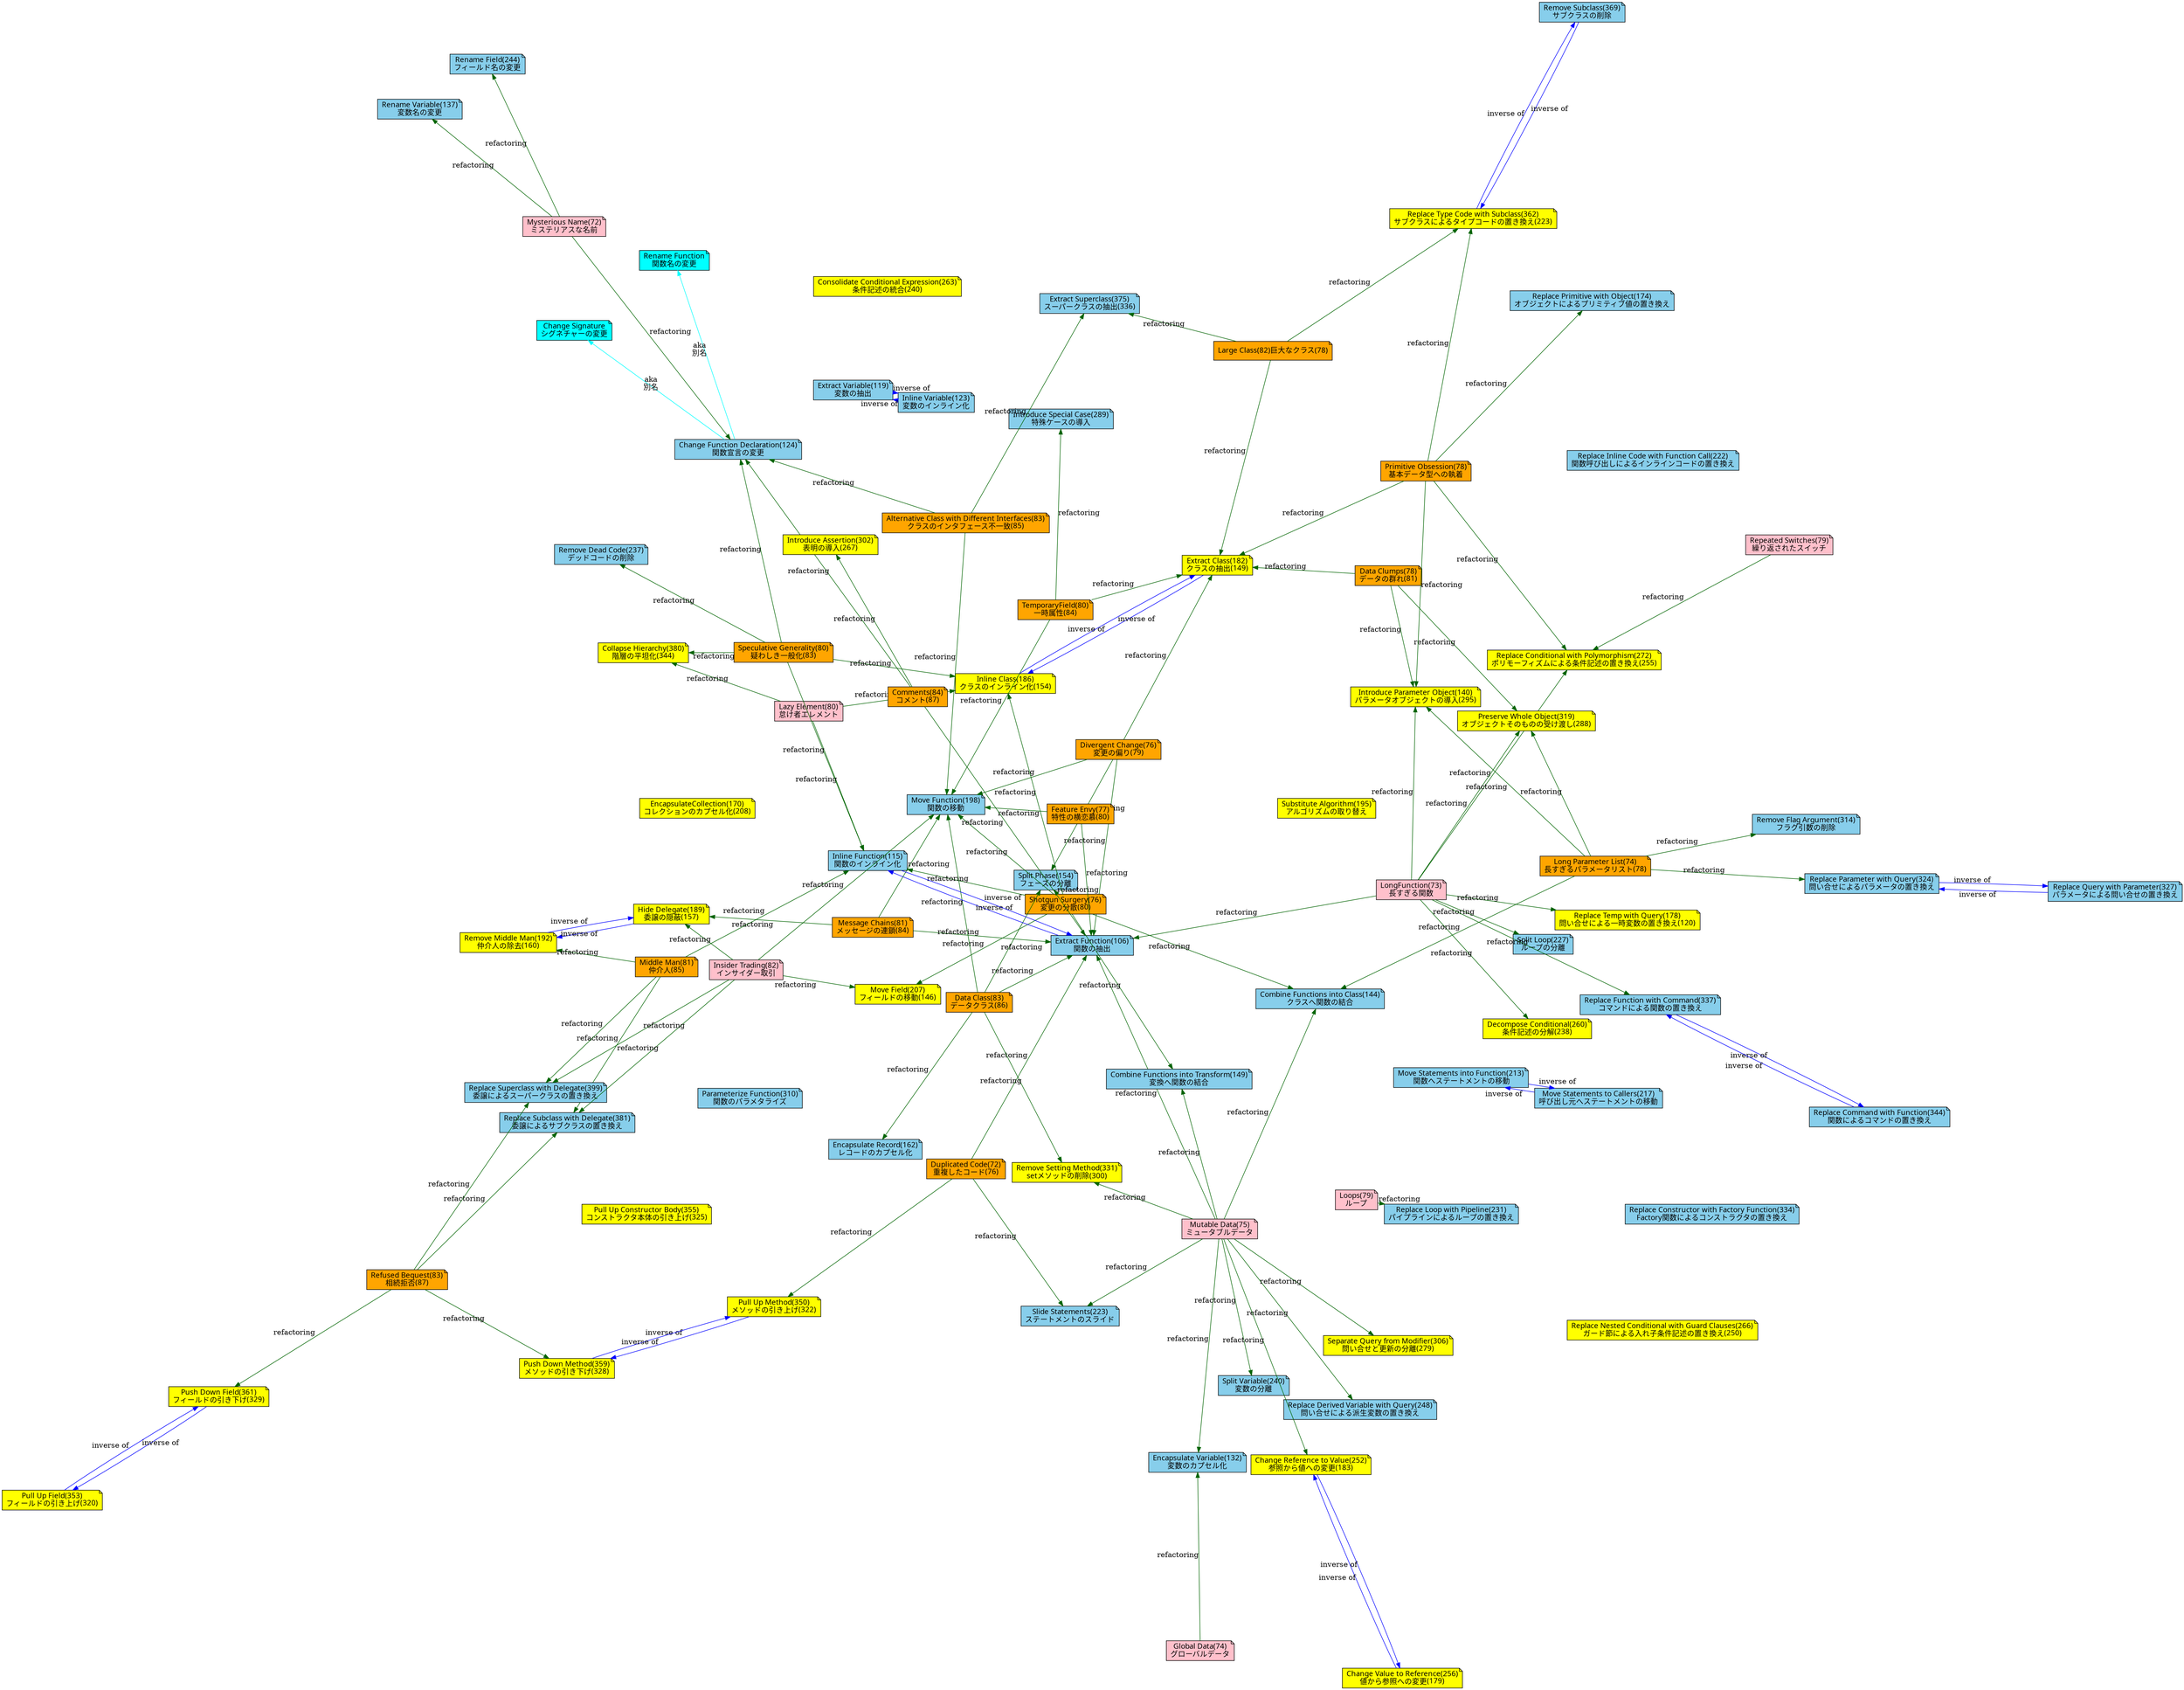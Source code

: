 digraph Refactoring2ndEdition {
    graph [
        charset="UTF-8";
        //layout=neato; overlap = false; splines = true;
        //layout=circo;
        layout=fdp;
        //layout=twopi; overlap = false; splines = true;
        //layout=dot; rankdir=LR;
    ];

    node [
        shape="note",
        style="filled",
        fillcolor="red",
        fontname="MS UI Gothic"
    ];

    /* -------------------- */
    /* 2nd Edition */
    //subgraph cluster_2Smell {
        //label="2nd Edition Bad Smells";
        // 2nd Bad Smell
        // 2nd P.72
        MysteriousName[label="Mysterious Name(72)\nミステリアスな名前", fillcolor="pink"];
        DuplicatedCode[label="Duplicated Code(72)\n重複したコード(76)", fillcolor="orange"];
        // 2nd P.73
        LongFunction[label="LongFunction(73)\n長すぎる関数", fillcolor="pink"];
        // 2nd P.74
        LongParameterList[label="Long Parameter List(74)\n長すぎるパラメータリスト(78)", fillcolor="orange"];
        GlobalData[label="Global Data(74)\nグローバルデータ", fillcolor="pink"];
        // 2nd P.75
        MutableData[label="Mutable Data(75)\nミュータブルデータ", fillcolor="pink"];
        // 2nd P.76
        DivergentChange[label="Divergent Change(76)\n変更の偏り(79)", fillcolor="orange"];
        ShotgunSurgery[label="Shotgun Surgery(76)\n変更の分散(80)", fillcolor="orange"];
        // 2nd P.77
        FeatureEnvy[label="Feature Envy(77)\n特性の横恋慕(80)", fillcolor="orange"];
        // 2nd P.78
        DataClumps[label="Data Clumps(78)\nデータの群れ(81)", fillcolor="orange"];
        PrimitiveObsession[label="Primitive Obsession(78)\n基本データ型への執着", fillcolor="orange"];
        // 2nd P.79
        RepeatedSwitches[label="Repeated Switches(79)\n繰り返されたスイッチ", fillcolor="pink"];
        Loops[label="Loops(79)\nループ", fillcolor="pink"];
        // 2nd P.80
        LazyElement[label="Lazy Element(80)\n怠け者エレメント", fillcolor="pink"];
        SpeculativeGenerality[label="Speculative Generality(80)\n疑わしき一般化(83)", fillcolor="orange"];
        TemporaryField[label="TemporaryField(80)\n一時属性(84)", fillcolor="orange"];
        // 2nd P.81
        MessageChains[label="Message Chains(81)\nメッセージの連鎖(84)", fillcolor="orange"];
        MiddleMan[label="Middle Man(81)\n仲介人(85)", fillcolor="orange"];
        // 2nd P.82
        InsiderTrading[label="Insider Trading(82)\nインサイダー取引", fillcolor="pink"];
        LargeClass[label="Large Class(82)\巨大なクラス(78)", fillcolor="orange"];
        // 2nd P.83
        AlternativeClasswithDifferentInterfaces[label="Alternative Class with Different Interfaces(83)\nクラスのインタフェース不一致(85)" fillcolor="orange"];
        DataClass[label="Data Class(83)\nデータクラス(86)", fillcolor="orange"];
        RefusedBequest[label="Refused Bequest(83)\n相続拒否(87)", fillcolor="orange"];
        // 2nd P.84
        Comments[label="Comments(84)\nコメント(87)", fillcolor="orange"];
    //}

    //subgraph cluster_2ndCatalog {
        //label="2nd Edition Refactoring Catalog";
        // 2nd Chapter 6 : A First Set of Refactorings
        // 2nd P.106
        ExtractFunction [label="Extract Function(106)\n関数の抽出", fillcolor="skyblue"];
        // 2nd P.115
        InlineFunction [label="Inline Function(115)\n関数のインライン化", fillcolor="skyblue"];
        // 2nd P.119
        ExtractVariable [label="Extract Variable(119)\n変数の抽出", fillcolor="skyblue"];
        // 2nd P.123
        InlineVariable [label="Inline Variable(123)\n変数のインライン化", fillcolor="skyblue"];
        // 2nd P.124
        ChangeFunctionDeclaration [label="Change Function Declaration(124)\n関数宣言の変更", URL="https://refactoring.com/catalog/changeFunctionDeclaration.html", fillcolor="skyblue"];
        RenameFunction [label="Rename Function\n関数名の変更", fillcolor="cyan"];
        ChangeSignature [label="Change Signature\nシグネチャーの変更", fillcolor="cyan"];
        // 2nd P.132
        EncapsulateVariable [label="Encapsulate Variable(132)\n変数のカプセル化", fillcolor="skyblue"];
        // 2nd P.137
        RenameVariable [label="Rename Variable(137)\n変数名の変更", fillcolor="skyblue"];
        // 2nd P.140
        IntroduceParameterObject [label="Introduce Parameter Object(140)\nパラメータオブジェクトの導入(295)", fillcolor="yellow"];
        // 2nd P.144
        CombineFunctionsintoClass [label="Combine Functions into Class(144)\nクラスへ関数の結合", fillcolor="skyblue"];
        // 2nd P.149
        CombineFunctionsintoTransform [label="Combine Functions into Transform(149)\n変換へ関数の結合", fillcolor="skyblue"];
        // 2nd P.154
        SplitPhase [label="Split Phase(154)\nフェーズの分離", fillcolor="skyblue"];

        // 2nd Chapter 7 : Encapsulation
        // 2nd P.162
        EncapsulateRecord [label="Encapsulate Record(162)\nレコードのカプセル化", fillcolor="skyblue"];
        // 2nd P.170
        EncapsulateCollection [label="EncapsulateCollection(170)\nコレクションのカプセル化(208)", fillcolor="yellow"];
        // 2nd P.174
        ReplacePrimitivewithObject [label="Replace Primitive with Object(174)\nオブジェクトによるプリミティブ値の置き換え", fillcolor="skyblue"];
        // 2nd P.178
        ReplaceTempwithQuery [label="Replace Temp with Query(178)\n問い合せによる一時変数の置き換え(120)", fillcolor="yellow"];
        // 2nd P.182
        ExtractClass [label="Extract Class(182)\nクラスの抽出(149)", fillcolor="yellow"];
        // 2nd P.186
        InlineClass [label="Inline Class(186)\nクラスのインライン化(154)", fillcolor="yellow"];
        // 2nd P.189
        HideDelegate [label="Hide Delegate(189)\n委譲の隠蔽(157)", fillcolor="yellow"];
        // 2nd P.192
        RemoveMiddleMan [label="Remove Middle Man(192)\n仲介人の除去(160)", fillcolor="yellow"];
        // 2nd P.195
        SubstituteAlgorithm [label="Substitute Algorithm(195)\nアルゴリズムの取り替え", fillcolor="yellow"];

        // 2nd Chapter 8 : Moving Features
        // 2nd P.198
        MoveFunction [label="Move Function(198)\n関数の移動", fillcolor="skyblue"];
        // 2nd P.207
        MoveField [label="Move Field(207)\nフィールドの移動(146)", fillcolor="yellow"];
        // 2nd P.213
        MoveStatementsintoFunction [label="Move Statements into Function(213)\n 関数へステートメントの移動", fillcolor="skyblue"];
        MoveStatementsintoFunction -> MoveStatementstoCallers [label="inverse of", color="blue"];
        // 2nd P.217
        MoveStatementstoCallers [label="Move Statements to Callers(217)\n呼び出し元へステートメントの移動", fillcolor="skyblue"];
        MoveStatementstoCallers -> MoveStatementsintoFunction [label="inverse of", color="blue"];
        // 2nd P.222
        ReplaceInlineCodewithFunctionCall [label="Replace Inline Code with Function Call(222)\n関数呼び出しによるインラインコードの置き換え", fillcolor="skyblue"];
        // 2nd P.223
        SlideStatements [label="Slide Statements(223)\nステートメントのスライド", fillcolor="skyblue"];
        // 2nd P.227
        SplitLoop [label="Split Loop(227)\nループの分離", fillcolor="skyblue"];
        // 2nd P.231
        ReplaceLoopwithPipeline [label="Replace Loop with Pipeline(231)\nパイプラインによるループの置き換え", fillcolor="skyblue"];
        // 2nd P.237
        RemoveDeadCode [label="Remove Dead Code(237)\nデッドコードの削除", fillcolor="skyblue"];

        // 2nd Chapter 9 : Organizing Data
        // 2nd P.240
        SplitVariable [label="Split Variable(240)\n変数の分離", fillcolor="skyblue"];
        // 2nd P.244
        RenameField [label="Rename Field(244)\nフィールド名の変更", fillcolor="skyblue"];
        // 2nd P.248
        ReplaceDerivedVariablewithQuery [label="Replace Derived Variable with Query(248)\n問い合せによる派生変数の置き換え", fillcolor="skyblue"];
        // 2nd P.252
        ChangeReferencetoValue [label="Change Reference to Value(252)\n参照から値への変更(183)", fillcolor="yellow"];
        ChangeReferencetoValue -> ChangeValuetoReference [label="inverse of", color="blue"];
        // 2nd P.256
        ChangeValuetoReference [label="Change Value to Reference(256)\n値から参照への変更(179)", fillcolor="yellow"];
        ChangeValuetoReference -> ChangeReferencetoValue [label="inverse of", color="blue"];

        // 2nd Chapter 10 : Simplifying Conditional Logic
        // 2nd P.260
        DecomposeConditional [label="Decompose Conditional(260)\n条件記述の分解(238)", fillcolor="yellow"];
        // 2nd P.263
        ConsolidateConditionalExpression [label="Consolidate Conditional Expression(263)\n条件記述の統合(240)", fillcolor="yellow"];
        // 2nd P.266
        ReplaceNestedConditionalwithGuardClauses [label="Replace Nested Conditional with Guard Clauses(266)\nガード節による入れ子条件記述の置き換え(250)", fillcolor="yellow"];
        // 2nd P.272
        ReplaceConditionalwithPolymorphism [label="Replace Conditional with Polymorphism(272)\nポリモーフィズムによる条件記述の置き換え(255)", fillcolor="yellow"];
        // 2nd P.289
        IntroduceSpecialCase [label="Introduce Special Case(289)\n特殊ケースの導入", fillcolor="skyblue"];
        // 2nd P.302
        IntroduceAssertion [label="Introduce Assertion(302)\n表明の導入(267)", fillcolor="yellow"];

        // 2nd Chapter 11 : Refactoring APIs
        // 2nd P.306
        SeparateQueryfromModifier [label="Separate Query from Modifier(306)\n問い合せと更新の分離(279)", fillcolor="yellow"];
        // 2nd P.310
        ParameterizeFunction [label="Parameterize Function(310)\n関数のパラメタライズ", fillcolor="skyblue"];
        // 2nd P.314
        RemoveFlagArgument [label="Remove Flag Argument(314)\nフラグ引数の削除", fillcolor="skyblue"];
        // 2nd P.319
        PreserveWholeObject [label="Preserve Whole Object(319)\nオブジェクトそのものの受け渡し(288)", fillcolor="yellow"];
        // 2nd P.324
        ReplaceParameterwithQuery [label="Replace Parameter with Query(324)\n問い合せによるパラメータの置き換え", fillcolor="skyblue"];
        // 2nd P.327
        ReplaceQuerywithParameter [label="Replace Query with Parameter(327)\nパラメータによる問い合せの置き換え", fillcolor="skyblue"];
        // 2nd P.331
        RemoveSettingMethod [label="Remove Setting Method(331)\nsetメソッドの削除(300)", fillcolor="yellow"];
        // 2nd P.334
        ReplaceConstructorwithFactoryFunction [label="Replace Constructor with Factory Function(334)\nFactory関数によるコンストラクタの置き換え", fillcolor="skyblue"];
        // 2nd P.337
        ReplaceFunctionwithCommand [label="Replace Function with Command(337)\nコマンドによる関数の置き換え", fillcolor="skyblue"];
        // 2nd P.344
        ReplaceCommandwithFunction [label="Replace Command with Function(344)\n関数によるコマンドの置き換え", fillcolor="skyblue"];

        // 2nd Chapter 12 : Dealing with Inheritance
        // 2nd P.350
        PullUpMethod [label="Pull Up Method(350)\nメソッドの引き上げ(322)", fillcolor="yellow"];
        // 2nd P.353
        PullUpField [label="Pull Up Field(353)\nフィールドの引き上げ(320)", fillcolor="yellow"];
        // 2nd P.355
        PullUpConstructorBody [label="Pull Up Constructor Body(355)\nコンストラクタ本体の引き上げ(325)", fillcolor="yellow"];
        // 2nd P.359
        PushDownMethod [label="Push Down Method(359)\nメソッドの引き下げ(328)", fillcolor="yellow"];
        // 2nd P.361
        PushDownField [label="Push Down Field(361)\nフィールドの引き下げ(329)", fillcolor="yellow"];
        // 2nd P.362
        ReplaceTypeCodewithSubclasses [label="Replace Type Code with Subclass(362)\nサブクラスによるタイプコードの置き換え(223)", fillcolor="yellow"];
        // 2nd P.369
        RemoveSubclass [label="Remove Subclass(369)\nサブクラスの削除", fillcolor="skyblue"];
        // 2nd P.375
        ExtractSuperclass [label="Extract Superclass(375)\nスーパークラスの抽出(336)", fillcolor="skyblue"];
        // 2nd P.380
        CollapseHierarchy [label="Collapse Hierarchy(380)\n階層の平坦化(344)", fillcolor="yellow"];
        // 2nd P.381
        ReplaceSubclasswithDelegate [label="Replace Subclass with Delegate(381)\n委譲によるサブクラスの置き換え", fillcolor="skyblue"];
        // 2nd P.399
        ReplaceSuperclasswithDelegate [label="Replace Superclass with Delegate(399)\n委譲によるスーパークラスの置き換え", fillcolor="skyblue"];
    //}   // 2nd Refactoring Catalog end

    // 関連

    // 2nd P.83
    AlternativeClasswithDifferentInterfaces -> ChangeFunctionDeclaration[label="refactoring", color="darkgreen"];
    AlternativeClasswithDifferentInterfaces -> MoveFunction[label="refactoring", color="darkgreen"];
    AlternativeClasswithDifferentInterfaces -> ExtractSuperclass[label="refactoring", color="darkgreen"];
    DataClass -> EncapsulateRecord[label="refactoring", color="darkgreen"];
    DataClass -> RemoveSettingMethod[label="refactoring", color="darkgreen"];
    DataClass -> MoveFunction[label="refactoring", color="darkgreen"];
    DataClass -> ExtractFunction[label="refactoring", color="darkgreen"];
    DataClass -> SplitPhase[label="refactoring", color="darkgreen"];

    // 2nd P.84
    Comments -> ExtractFunction[label="refactoring", color="darkgreen"];
    Comments -> ChangeFunctionDeclaration[label="refactoring", color="darkgreen"];
    Comments -> IntroduceAssertion[label="refactoring", color="darkgreen"];

    // 2nd P.78
    DataClumps -> ExtractClass[label="refactoring", color="darkgreen"];
    DataClumps -> IntroduceParameterObject[label="refactoring", color="darkgreen"];
    DataClumps -> PreserveWholeObject[label="refactoring", color="darkgreen"];

    // 2nd P.76
    DivergentChange -> SplitPhase[label="refactoring", color="darkgreen"];
    DivergentChange -> MoveFunction[label="refactoring", color="darkgreen"];
    DivergentChange -> ExtractFunction[label="refactoring", color="darkgreen"];
    DivergentChange -> ExtractClass[label="refactoring", color="darkgreen"];

    // 2nd P.72
    DuplicatedCode -> ExtractFunction[label="refactoring", color="darkgreen"];
    DuplicatedCode -> SlideStatements[label="refactoring", color="darkgreen"];
    DuplicatedCode -> PullUpMethod[label="refactoring", color="darkgreen"];

    // 2nd P.77
    FeatureEnvy -> MoveFunction[label="refactoring", color="darkgreen"];
    FeatureEnvy -> ExtractFunction[label="refactoring", color="darkgreen"];

    // 2nd P.74
    GlobalData -> EncapsulateVariable[label="refactoring", color="darkgreen"];

    // 2nd P.82
    InsiderTrading -> MoveFunction[label="refactoring", color="darkgreen"];
    InsiderTrading -> MoveField[label="refactoring", color="darkgreen"];
    InsiderTrading -> HideDelegate[label="refactoring", color="darkgreen"];
    InsiderTrading -> ReplaceSubclasswithDelegate[label="refactoring", color="darkgreen"];
    InsiderTrading -> ReplaceSuperclasswithDelegate[label="refactoring", color="darkgreen"];

    // 2nd P.82
    LargeClass -> ExtractClass[label="refactoring", color="darkgreen"];
    LargeClass -> ExtractSuperclass[label="refactoring", color="darkgreen"];
    LargeClass -> ReplaceTypeCodewithSubclasses[label="refactoring", color="darkgreen"];

    // 2nd P.80
    LazyElement -> InlineFunction[label="refactoring", color="darkgreen"];
    LazyElement -> InlineClass[label="refactoring", color="darkgreen"];
    LazyElement -> CollapseHierarchy[label="refactoring", color="darkgreen"];

    // 2nd P.73
    LongFunction -> ExtractFunction[label="refactoring", color="darkgreen"];
    LongFunction -> ReplaceTempwithQuery[label="refactoring", color="darkgreen"];
    LongFunction -> IntroduceParameterObject[label="refactoring", color="darkgreen"];
    LongFunction -> PreserveWholeObject[label="refactoring", color="darkgreen"];
    LongFunction -> ReplaceFunctionwithCommand[label="refactoring", color="darkgreen"];
    LongFunction -> DecomposeConditional[label="refactoring", color="darkgreen"];
    LongFunction -> ReplaceConditionalwithPolymorphism[label="refactoring", color="darkgreen"];
    LongFunction -> SplitLoop[label="refactoring", color="darkgreen"];

    // 2nd P.74
    LongParameterList -> ReplaceParameterwithQuery[label="refactoring", color="darkgreen"];
    LongParameterList -> PreserveWholeObject[label="refactoring", color="darkgreen"];
    LongParameterList -> IntroduceParameterObject[label="refactoring", color="darkgreen"];
    LongParameterList -> RemoveFlagArgument[label="refactoring", color="darkgreen"];
    LongParameterList -> CombineFunctionsintoClass[label="refactoring", color="darkgreen"];

    // 2nd P.79
    Loops -> ReplaceLoopwithPipeline[label="refactoring", color="darkgreen"];

    // 2nd P.81
    MessageChains -> HideDelegate[label="refactoring", color="darkgreen"];
    MessageChains -> ExtractFunction[label="refactoring", color="darkgreen"];
    MessageChains -> MoveFunction[label="refactoring", color="darkgreen"];

    // 2nd P.81
    MiddleMan -> RemoveMiddleMan[label="refactoring", color="darkgreen"];
    MiddleMan -> InlineFunction[label="refactoring", color="darkgreen"];
    MiddleMan -> ReplaceSuperclasswithDelegate[label="refactoring", color="darkgreen"];
    MiddleMan -> ReplaceSubclasswithDelegate[label="refactoring", color="darkgreen"];

    // 2nd P.75
    MutableData -> EncapsulateVariable[label="refactoring", color="darkgreen"];
    MutableData -> SplitVariable[label="refactoring", color="darkgreen"];
    MutableData -> SlideStatements[label="refactoring", color="darkgreen"];
    MutableData -> ExtractFunction[label="refactoring", color="darkgreen"];
    MutableData -> SeparateQueryfromModifier[label="refactoring", color="darkgreen"];
    MutableData -> RemoveSettingMethod[label="refactoring", color="darkgreen"];
    MutableData -> ReplaceDerivedVariablewithQuery[label="refactoring", color="darkgreen"];
    MutableData -> CombineFunctionsintoClass[label="refactoring", color="darkgreen"];
    MutableData -> CombineFunctionsintoTransform[label="refactoring", color="darkgreen"];
    MutableData -> ChangeReferencetoValue[label="refactoring", color="darkgreen"];

    // 2nd P.72
    MysteriousName -> ChangeFunctionDeclaration[label="refactoring", color="darkgreen"];
    MysteriousName -> RenameVariable[label="refactoring", color="darkgreen"];
    MysteriousName -> RenameField[label="refactoring", color="darkgreen"];

    // 2nd P.78
    PrimitiveObsession -> ReplacePrimitivewithObject[label="refactoring", color="darkgreen"];
    PrimitiveObsession -> ReplaceTypeCodewithSubclasses[label="refactoring", color="darkgreen"];
    PrimitiveObsession -> ReplaceConditionalwithPolymorphism[label="refactoring", color="darkgreen"];
    PrimitiveObsession -> ExtractClass[label="refactoring", color="darkgreen"];
    PrimitiveObsession -> IntroduceParameterObject[label="refactoring", color="darkgreen"];

    // 2nd P.83
    RefusedBequest -> PushDownMethod[label="refactoring", color="darkgreen"];
    RefusedBequest -> PushDownField[label="refactoring", color="darkgreen"];
    RefusedBequest -> ReplaceSubclasswithDelegate[label="refactoring", color="darkgreen"];
    RefusedBequest -> ReplaceSuperclasswithDelegate[label="refactoring", color="darkgreen"];

    // 2nd P.79
    RepeatedSwitches -> ReplaceConditionalwithPolymorphism[label="refactoring", color="darkgreen"];

    // 2nd P.76
    ShotgunSurgery -> MoveFunction[label="refactoring", color="darkgreen"];
    ShotgunSurgery -> MoveField[label="refactoring", color="darkgreen"];
    ShotgunSurgery -> CombineFunctionsintoClass[label="refactoring", color="darkgreen"];
    ShotgunSurgery -> CombineFunctionsintoTransform[label="refactoring", color="darkgreen"];
    ShotgunSurgery -> SplitPhase[label="refactoring", color="darkgreen"];
    ShotgunSurgery -> InlineFunction[label="refactoring", color="darkgreen"];
    ShotgunSurgery -> InlineClass[label="refactoring", color="darkgreen"];

    // 2nd P.80
    SpeculativeGenerality -> CollapseHierarchy[label="refactoring", color="darkgreen"];
    SpeculativeGenerality -> InlineFunction[label="refactoring", color="darkgreen"];
    SpeculativeGenerality -> InlineClass[label="refactoring", color="darkgreen"];
    SpeculativeGenerality -> ChangeFunctionDeclaration[label="refactoring", color="darkgreen"];
    SpeculativeGenerality -> RemoveDeadCode[label="refactoring", color="darkgreen"];

    // 2nd P.80
    TemporaryField -> ExtractClass [label="refactoring", color="darkgreen"]
    TemporaryField -> MoveFunction [label="refactoring", color="darkgreen"];
    TemporaryField -> IntroduceSpecialCase [label="refactoring", color="darkgreen"];

    // 2nd P.106
    //ExtractFunction -> ExtractMethod [label="formerly", color="gray"];
    ExtractFunction -> InlineFunction [label="inverse of", color="blue"];
    // 2nd P.115
    //InlineFunction -> InlineMethod [label="formerly", color="gray"];
    InlineFunction -> ExtractFunction [label="inverse of", color="blue"];
    // 2nd P.119
    ExtractVariable -> InlineVariable [label="inverse of", color="blue"];
    // 2nd P.123
    //InlineVariable -> InlineTemp [label="formerly", color="gray"];
    InlineVariable -> ExtractVariable [label="inverse of", color="blue"];
    // 2nd P.124
    ChangeFunctionDeclaration -> RenameFunction[label="aka\n別名", color="cyan"];
    //ChangeFunctionDeclaration -> RenameMethod[label="formerly", color="gray"];
    //ChangeFunctionDeclaration -> AddParameter[label="formerly", color="gray"];
    //ChangeFunctionDeclaration -> RemoveParameter[label="formerly", color="gray"];
    ChangeFunctionDeclaration -> ChangeSignature[label="aka\n別名", color="cyan"];
    // 2nd P.132
    //EncapsulateVariable -> SelfEncapsulateField [label="formerly", color="gray"];
    //EncapsulateVariable -> EncapsulateField [label="formerly", color="gray"];
    // 2nd P.162
    //EncapsulateRecord -> ReplaceRecordwithDataClass [label="formerly", color="gray"];
    // 2nd P.174
    //ReplacePrimitivewithObject -> ReplaceDataValuewithObject [label="formerly", color="gray"];
    //ReplacePrimitivewithObject -> ReplaceTypeCodewithClass [label="formerly", color="gray"];
    // 2nd P.182
    ExtractClass -> InlineClass [label="inverse of", color="blue"];
    // 2nd P.186
    InlineClass -> ExtractClass [label="inverse of", color="blue"];
    // 2nd P.189
    HideDelegate -> RemoveMiddleMan [label="inverse of", color="blue"];
    // 2nd P.192
    RemoveMiddleMan -> HideDelegate [label="inverse of", color="blue"];
    // 2nd P.198
    //MoveFunction -> MoveMethod [label="formerly", color="gray"];
    // 2nd P.223
    //SlideStatements -> ConsolidateDuplicateConditionalFragments [label="formerly", color="gray"];
    // 2nd P.240
    //SplitVariable -> RemoveAssignmentstoParameters [label="formerly", color="gray"]
    //SplitVariable -> SplitTemp [label="formerly", color="gray"];
    // 2nd P.289
    //IntroduceSpecialCase -> IntroduceNullObject [label="formerly", color="gray"];
    // 2nd P.310
    //ParameterizeFunction -> ParameterizeMethod [label="formerly", color="gray"];
    // 2nd P.314
    //RemoveFlagArgument -> ReplaceParameterwithExplicitMethods [label="formerly", color="gray"];
    // 2nd P.324
    //ReplaceParameterwithQuery -> ReplaceParameterwithMethod [label="formerly", color="gray"];
    ReplaceParameterwithQuery -> ReplaceQuerywithParameter [label="inverse of", color="blue"];
    // 2nd P.327
    ReplaceQuerywithParameter -> ReplaceParameterwithQuery [label="inverse of", color="blue"];
    // 2nd P.334
    //ReplaceConstructorwithFactoryFunction -> ReplaceConstructorwithFactoryMethod [label="formerly", color="gray"];
    // 2nd P.337
    //ReplaceFunctionwithCommand -> ReplaceMethodwithMethodObject [label="formerly", color="gray"];
    ReplaceFunctionwithCommand -> ReplaceCommandwithFunction [label="inverse of", color="blue"];
    // 2nd P.344
    ReplaceCommandwithFunction -> ReplaceFunctionwithCommand [label="inverse of", color="blue"];
    // 2nd P.350
    PullUpMethod -> PushDownMethod [label="inverse of", color="blue"];
    // 2nd P.353
    PullUpField -> PushDownField [label="inverse of", color="blue"];
    // 2nd P.359
    PushDownMethod -> PullUpMethod [label="inverse of", color="blue"];
    // 2nd P.361
    PushDownField -> PullUpField [label="inverse of", color="blue"];
    // 2nd P.362
    //ReplaceTypeCodewithSubclasses -> ReplaceTypeCodewithStateStrategy [label="subsumes\n包含"];
    //ReplaceTypeCodewithSubclasses -> ExtractSubclass [label="subsumes\n包含"];
    ReplaceTypeCodewithSubclasses -> RemoveSubclass [label="inverse of", color="blue"];
    // 2nd P.369
    RemoveSubclass -> ReplaceTypeCodewithSubclasses [label="inverse of", color="blue"];
    // 2nd P.399
    //ReplaceSuperclasswithDelegate -> ReplaceInheritancewithDelegation [label="formerly", color="gray"];
}